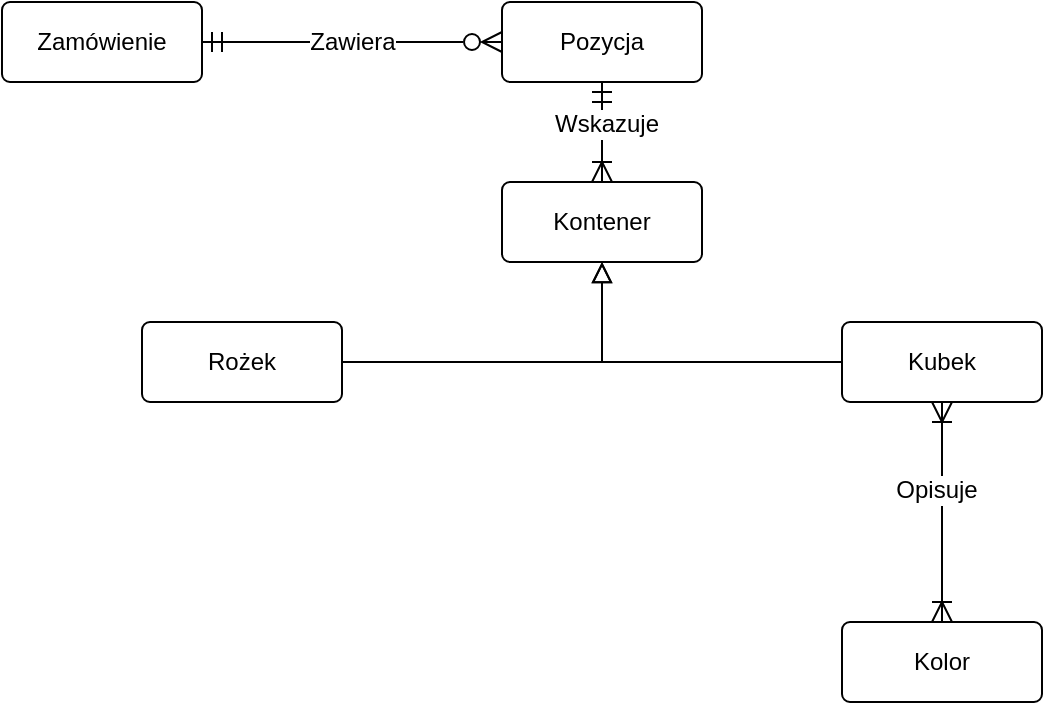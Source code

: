 <mxfile version="24.2.3" type="github">
  <diagram name="Strona-1" id="ygBUvrTi3dbgerGrj1ff">
    <mxGraphModel dx="1050" dy="639" grid="1" gridSize="10" guides="1" tooltips="1" connect="1" arrows="1" fold="1" page="1" pageScale="1" pageWidth="827" pageHeight="1169" math="0" shadow="0">
      <root>
        <mxCell id="0" />
        <mxCell id="1" parent="0" />
        <mxCell id="FjufyM6I4lk7l89lF6QR-11" style="edgeStyle=none;curved=1;rounded=0;orthogonalLoop=1;jettySize=auto;html=1;entryX=0.5;entryY=0;entryDx=0;entryDy=0;fontSize=12;startSize=8;endSize=8;endArrow=ERoneToMany;endFill=0;startArrow=ERmandOne;startFill=0;" edge="1" parent="1" source="FjufyM6I4lk7l89lF6QR-1" target="FjufyM6I4lk7l89lF6QR-3">
          <mxGeometry relative="1" as="geometry" />
        </mxCell>
        <mxCell id="FjufyM6I4lk7l89lF6QR-12" value="Wskazuje" style="edgeLabel;html=1;align=center;verticalAlign=middle;resizable=0;points=[];fontSize=12;" vertex="1" connectable="0" parent="FjufyM6I4lk7l89lF6QR-11">
          <mxGeometry x="-0.173" y="2" relative="1" as="geometry">
            <mxPoint as="offset" />
          </mxGeometry>
        </mxCell>
        <mxCell id="FjufyM6I4lk7l89lF6QR-1" value="Pozycja" style="rounded=1;arcSize=10;whiteSpace=wrap;html=1;align=center;" vertex="1" parent="1">
          <mxGeometry x="430" y="500" width="100" height="40" as="geometry" />
        </mxCell>
        <mxCell id="FjufyM6I4lk7l89lF6QR-9" style="edgeStyle=none;curved=1;rounded=0;orthogonalLoop=1;jettySize=auto;html=1;fontSize=12;startSize=8;endSize=8;endArrow=ERzeroToMany;endFill=0;startArrow=ERmandOne;startFill=0;" edge="1" parent="1" source="FjufyM6I4lk7l89lF6QR-2" target="FjufyM6I4lk7l89lF6QR-1">
          <mxGeometry relative="1" as="geometry" />
        </mxCell>
        <mxCell id="FjufyM6I4lk7l89lF6QR-10" value="Zawiera" style="edgeLabel;html=1;align=center;verticalAlign=middle;resizable=0;points=[];fontSize=12;" vertex="1" connectable="0" parent="FjufyM6I4lk7l89lF6QR-9">
          <mxGeometry x="-0.208" relative="1" as="geometry">
            <mxPoint x="15" as="offset" />
          </mxGeometry>
        </mxCell>
        <mxCell id="FjufyM6I4lk7l89lF6QR-2" value="Zamówienie" style="rounded=1;arcSize=10;whiteSpace=wrap;html=1;align=center;" vertex="1" parent="1">
          <mxGeometry x="180" y="500" width="100" height="40" as="geometry" />
        </mxCell>
        <mxCell id="FjufyM6I4lk7l89lF6QR-13" style="edgeStyle=none;curved=0;rounded=0;orthogonalLoop=1;jettySize=auto;html=1;entryX=1;entryY=0.5;entryDx=0;entryDy=0;fontSize=12;startSize=8;endSize=8;endArrow=none;endFill=0;startArrow=block;startFill=0;" edge="1" parent="1" source="FjufyM6I4lk7l89lF6QR-3" target="FjufyM6I4lk7l89lF6QR-6">
          <mxGeometry relative="1" as="geometry">
            <Array as="points">
              <mxPoint x="480" y="680" />
            </Array>
          </mxGeometry>
        </mxCell>
        <mxCell id="FjufyM6I4lk7l89lF6QR-3" value="Kontener" style="rounded=1;arcSize=10;whiteSpace=wrap;html=1;align=center;" vertex="1" parent="1">
          <mxGeometry x="430" y="590" width="100" height="40" as="geometry" />
        </mxCell>
        <mxCell id="FjufyM6I4lk7l89lF6QR-19" style="edgeStyle=none;curved=1;rounded=0;orthogonalLoop=1;jettySize=auto;html=1;fontSize=12;startSize=8;endSize=8;startArrow=ERoneToMany;startFill=0;endArrow=ERoneToMany;endFill=0;" edge="1" parent="1" source="FjufyM6I4lk7l89lF6QR-4" target="FjufyM6I4lk7l89lF6QR-5">
          <mxGeometry relative="1" as="geometry" />
        </mxCell>
        <mxCell id="FjufyM6I4lk7l89lF6QR-20" value="Opisuje" style="edgeLabel;html=1;align=center;verticalAlign=middle;resizable=0;points=[];fontSize=12;" vertex="1" connectable="0" parent="FjufyM6I4lk7l89lF6QR-19">
          <mxGeometry x="-0.208" y="-3" relative="1" as="geometry">
            <mxPoint as="offset" />
          </mxGeometry>
        </mxCell>
        <mxCell id="FjufyM6I4lk7l89lF6QR-22" style="edgeStyle=none;curved=0;rounded=0;orthogonalLoop=1;jettySize=auto;html=1;fontSize=12;startSize=8;endSize=8;startArrow=none;startFill=0;endArrow=block;endFill=0;exitX=0;exitY=0.5;exitDx=0;exitDy=0;strokeColor=default;" edge="1" parent="1" source="FjufyM6I4lk7l89lF6QR-4" target="FjufyM6I4lk7l89lF6QR-3">
          <mxGeometry relative="1" as="geometry">
            <Array as="points">
              <mxPoint x="480" y="680" />
            </Array>
          </mxGeometry>
        </mxCell>
        <mxCell id="FjufyM6I4lk7l89lF6QR-4" value="Kubek" style="rounded=1;arcSize=10;whiteSpace=wrap;html=1;align=center;" vertex="1" parent="1">
          <mxGeometry x="600" y="660" width="100" height="40" as="geometry" />
        </mxCell>
        <mxCell id="FjufyM6I4lk7l89lF6QR-5" value="Kolor" style="rounded=1;arcSize=10;whiteSpace=wrap;html=1;align=center;" vertex="1" parent="1">
          <mxGeometry x="600" y="810" width="100" height="40" as="geometry" />
        </mxCell>
        <mxCell id="FjufyM6I4lk7l89lF6QR-6" value="Rożek" style="rounded=1;arcSize=10;whiteSpace=wrap;html=1;align=center;" vertex="1" parent="1">
          <mxGeometry x="250" y="660" width="100" height="40" as="geometry" />
        </mxCell>
      </root>
    </mxGraphModel>
  </diagram>
</mxfile>
